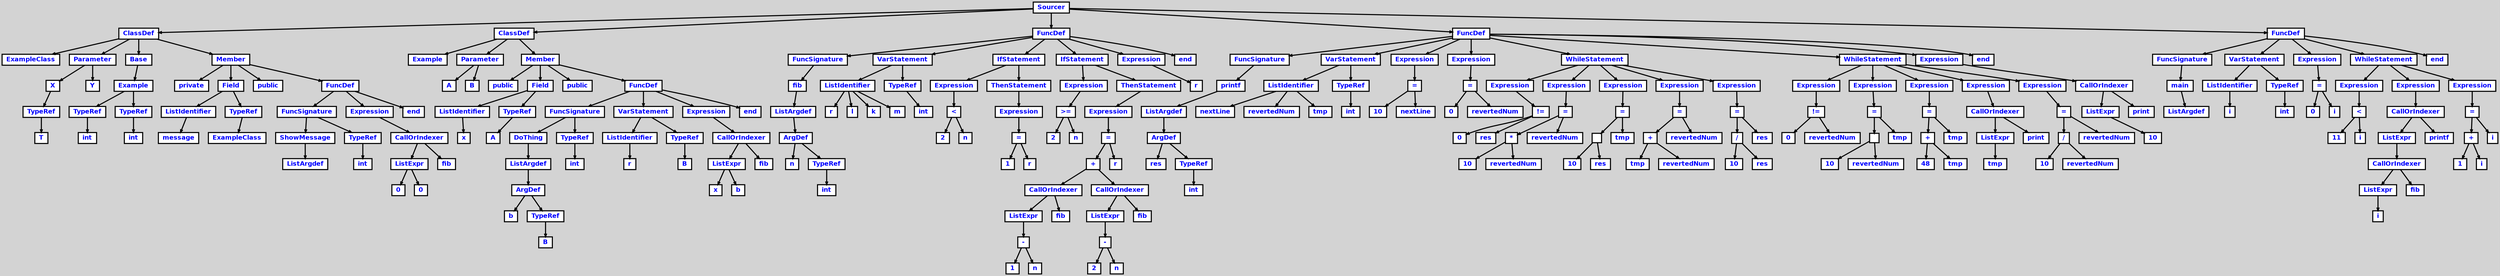 digraph {

	ordering=out;
	ranksep=.4;
	bgcolor="lightgrey";  node [shape=box, fixedsize=false, fontsize=12, fontname="Helvetica-bold", fontcolor="blue"
	width=.25, height=.25, color="black", fillcolor="white", style="filled, solid, bold"];

	edge [arrowsize=.5, color="black", style="bold"]

	n0000119C2B2CD770[label="Sourcer"]
	n0000119C2B2A5A08[label="ClassDef"]
	n0000119C2B2A58D0[label="ExampleClass"]
	n0000119C2B2A5C78[label="Parameter"]
	n0000119C2B2A1E50[label="X"]
	n0000119C2B2A1D18[label="TypeRef"]
	n0000119C2B2A1BE0[label="T"]
	n0000119C2B2A1F88[label="Y"]
	n0000119C2B2A5DB0[label="Base"]
	n0000119C2B2A5EE8[label="Example"]
	n0000119C2B2A21F8[label="TypeRef"]
	n0000119C2B2A1AA8[label="int"]
	n0000119C2B2A2468[label="TypeRef"]
	n0000119C2B2A20C0[label="int"]
	n0000119C2B2A6020[label="Member"]
	n0000119C2B2A25A0[label="private"]
	n0000119C2B2A2CF0[label="Field"]
	n0000119C2B2A2810[label="ListIdentifier"]
	n0000119C2B2A26D8[label="message"]
	n0000119C2B2A2BB8[label="TypeRef"]
	n0000119C2B2A2A80[label="ExampleClass"]
	n0000119C2B2A2E28[label="public"]
	n0000119C2B2A53F0[label="FuncDef"]
	n0000119C2B2A3440[label="FuncSignature"]
	n0000119C2B2A3578[label="ShowMessage"]
	n0000119C2B2A3098[label="ListArgdef"]
	n0000119C2B2A3308[label="TypeRef"]
	n0000119C2B2A2F60[label="int"]
	n0000119C2B2A5660[label="Expression"]
	n0000119C2B2A5798[label="CallOrIndexer"]
	n0000119C2B2A4F10[label="ListExpr"]
	n0000119C2B2A47C0[label="0"]
	n0000119C2B2A4B68[label="0"]
	n0000119C2B2A4688[label="fib"]
	n0000119C2B2A42E0[label="end"]
	n0000119C2B2AA328[label="ClassDef"]
	n0000119C2B2AA1F0[label="Example"]
	n0000119C2B2AA598[label="Parameter"]
	n0000119C2B2A6158[label="A"]
	n0000119C2B2A6290[label="B"]
	n0000119C2B2AA6D0[label="Member"]
	n0000119C2B2A63C8[label="public"]
	n0000119C2B2A6B18[label="Field"]
	n0000119C2B2A6638[label="ListIdentifier"]
	n0000119C2B2A6500[label="x"]
	n0000119C2B2A69E0[label="TypeRef"]
	n0000119C2B2A68A8[label="A"]
	n0000119C2B2A6C50[label="public"]
	n0000119C2B2A9D10[label="FuncDef"]
	n0000119C2B2A7748[label="FuncSignature"]
	n0000119C2B2A7880[label="DoThing"]
	n0000119C2B2A73A0[label="ListArgdef"]
	n0000119C2B2A7130[label="ArgDef"]
	n0000119C2B2A6D88[label="b"]
	n0000119C2B2A6FF8[label="TypeRef"]
	n0000119C2B2A6EC0[label="B"]
	n0000119C2B2A7610[label="TypeRef"]
	n0000119C2B2A7268[label="int"]
	n0000119C2B2A7D60[label="VarStatement"]
	n0000119C2B2A7AF0[label="ListIdentifier"]
	n0000119C2B2A79B8[label="r"]
	n0000119C2B2A7FD0[label="TypeRef"]
	n0000119C2B2A7E98[label="B"]
	n0000119C2B2A9F80[label="Expression"]
	n0000119C2B2AA0B8[label="CallOrIndexer"]
	n0000119C2B2A9830[label="ListExpr"]
	n0000119C2B2A90E0[label="x"]
	n0000119C2B2A9488[label="b"]
	n0000119C2B2A8FA8[label="fib"]
	n0000119C2B2A8C00[label="end"]
	n0000119C2B2B3DF0[label="FuncDef"]
	n0000119C2B2AAE20[label="FuncSignature"]
	n0000119C2B2AAF58[label="fib"]
	n0000119C2B2AACE8[label="ListArgdef"]
	n0000119C2B2AAA78[label="ArgDef"]
	n0000119C2B2AA808[label="n"]
	n0000119C2B2AA940[label="TypeRef"]
	n0000119C2B2AA460[label="int"]
	n0000119C2B2AB918[label="VarStatement"]
	n0000119C2B2AB1C8[label="ListIdentifier"]
	n0000119C2B2AB090[label="r"]
	n0000119C2B2AB300[label="l"]
	n0000119C2B2AB438[label="k"]
	n0000119C2B2AB570[label="m"]
	n0000119C2B2ABA50[label="TypeRef"]
	n0000119C2B2AB7E0[label="int"]
	n0000119C2B2AD2B0[label="IfStatement"]
	n0000119C2B2AD8C8[label="Expression"]
	n0000119C2B2AC680[label="<"]
	n0000119C2B2AC8F0[label="2"]
	n0000119C2B2ABDF8[label="n"]
	n0000119C2B2ADB38[label="ThenStatement"]
	n0000119C2B2AD520[label="Expression"]
	n0000119C2B2ADA00[label="="]
	n0000119C2B2AD658[label="1"]
	n0000119C2B2ACDD0[label="r"]
	n0000119C2B2B1480[label="IfStatement"]
	n0000119C2B2B21E8[label="Expression"]
	n0000119C2B2AE768[label=">="]
	n0000119C2B2AE9D8[label="2"]
	n0000119C2B2ADEE0[label="n"]
	n0000119C2B2B3568[label="ThenStatement"]
	n0000119C2B2B15B8[label="Expression"]
	n0000119C2B2B2320[label="="]
	n0000119C2B2B2590[label="+"]
	n0000119C2B2B3910[label="CallOrIndexer"]
	n0000119C2B2B2E18[label="ListExpr"]
	n0000119C2B2B2CE0[label="-"]
	n0000119C2B2B2F50[label="1"]
	n0000119C2B2B2A70[label="n"]
	n0000119C2B2B2938[label="fib"]
	n0000119C2B2B2458[label="CallOrIndexer"]
	n0000119C2B2B1E40[label="ListExpr"]
	n0000119C2B2B1D08[label="-"]
	n0000119C2B2B1F78[label="2"]
	n0000119C2B2B1A98[label="n"]
	n0000119C2B2B1960[label="fib"]
	n0000119C2B2AEEB8[label="r"]
	n0000119C2B2B3F28[label="Expression"]
	n0000119C2B2B3B80[label="r"]
	n0000119C2B2B3A48[label="end"]
	n0000119C2B2C63A8[label="FuncDef"]
	n0000119C2B2B47B0[label="FuncSignature"]
	n0000119C2B2B48E8[label="printf"]
	n0000119C2B2B4678[label="ListArgdef"]
	n0000119C2B2B4408[label="ArgDef"]
	n0000119C2B2B4198[label="res"]
	n0000119C2B2B42D0[label="TypeRef"]
	n0000119C2B2B4060[label="int"]
	n0000119C2B2B5170[label="VarStatement"]
	n0000119C2B2B4B58[label="ListIdentifier"]
	n0000119C2B2B4A20[label="nextLine"]
	n0000119C2B2B4C90[label="revertedNum"]
	n0000119C2B2B4DC8[label="tmp"]
	n0000119C2B2B52A8[label="TypeRef"]
	n0000119C2B2B5038[label="int"]
	n0000119C2B2B5DA0[label="Expression"]
	n0000119C2B2B6280[label="="]
	n0000119C2B2B5ED8[label="10"]
	n0000119C2B2B5650[label="nextLine"]
	n0000119C2B2B6C40[label="Expression"]
	n0000119C2B2B7120[label="="]
	n0000119C2B2B6D78[label="0"]
	n0000119C2B2B64F0[label="revertedNum"]
	n0000119C2B2BD3D8[label="WhileStatement"]
	n0000119C2B2BD648[label="Expression"]
	n0000119C2B2B7C18[label="!="]
	n0000119C2B2B7E88[label="0"]
	n0000119C2B2B7390[label="res"]
	n0000119C2B2B8F98[label="Expression"]
	n0000119C2B2B95B0[label="="]
	n0000119C2B2B9478[label="*"]
	n0000119C2B2B96E8[label="10"]
	n0000119C2B2B9208[label="revertedNum"]
	n0000119C2B2B8368[label="revertedNum"]
	n0000119C2B2BA6C0[label="Expression"]
	n0000119C2B2BACD8[label="="]
	n0000119C2B2BABA0[label=""]
	n0000119C2B2BAE10[label="10"]
	n0000119C2B2BA930[label="res"]
	n0000119C2B2B9A90[label="tmp"]
	n0000119C2B2BBDE8[label="Expression"]
	n0000119C2B2BC400[label="="]
	n0000119C2B2BC2C8[label="+"]
	n0000119C2B2BC538[label="tmp"]
	n0000119C2B2BC058[label="revertedNum"]
	n0000119C2B2BB1B8[label="revertedNum"]
	n0000119C2B2BD510[label="Expression"]
	n0000119C2B2BDB28[label="="]
	n0000119C2B2BD9F0[label="/"]
	n0000119C2B2BDC60[label="10"]
	n0000119C2B2BD780[label="res"]
	n0000119C2B2BC8E0[label="res"]
	n0000119C2B2C43F8[label="WhileStatement"]
	n0000119C2B2C4668[label="Expression"]
	n0000119C2B2BE9C8[label="!="]
	n0000119C2B2BEC38[label="0"]
	n0000119C2B2BE140[label="revertedNum"]
	n0000119C2B2BFD48[label="Expression"]
	n0000119C2B2C0360[label="="]
	n0000119C2B2C0228[label=""]
	n0000119C2B2C0498[label="10"]
	n0000119C2B2BFFB8[label="revertedNum"]
	n0000119C2B2BF118[label="tmp"]
	n0000119C2B2C1470[label="Expression"]
	n0000119C2B2C1A88[label="="]
	n0000119C2B2C1950[label="+"]
	n0000119C2B2C1BC0[label="48"]
	n0000119C2B2C16E0[label="tmp"]
	n0000119C2B2C0840[label="tmp"]
	n0000119C2B2C3420[label="Expression"]
	n0000119C2B2C3558[label="CallOrIndexer"]
	n0000119C2B2C2CD0[label="ListExpr"]
	n0000119C2B2C2928[label="tmp"]
	n0000119C2B2C27F0[label="print"]
	n0000119C2B2C4530[label="Expression"]
	n0000119C2B2C4B48[label="="]
	n0000119C2B2C4A10[label="/"]
	n0000119C2B2C4C80[label="10"]
	n0000119C2B2C47A0[label="revertedNum"]
	n0000119C2B2C3900[label="revertedNum"]
	n0000119C2B2C6618[label="Expression"]
	n0000119C2B2C6750[label="CallOrIndexer"]
	n0000119C2B2C5EC8[label="ListExpr"]
	n0000119C2B2C5B20[label="10"]
	n0000119C2B2C59E8[label="print"]
	n0000119C2B2C5640[label="end"]
	n0000119C2B2CBF10[label="FuncDef"]
	n0000119C2B2C6AF8[label="FuncSignature"]
	n0000119C2B2C6C30[label="main"]
	n0000119C2B2C69C0[label="ListArgdef"]
	n0000119C2B2C7248[label="VarStatement"]
	n0000119C2B2C6EA0[label="ListIdentifier"]
	n0000119C2B2C6D68[label="i"]
	n0000119C2B2C7380[label="TypeRef"]
	n0000119C2B2C7110[label="int"]
	n0000119C2B2C7E78[label="Expression"]
	n0000119C2B2C8358[label="="]
	n0000119C2B2C7FB0[label="0"]
	n0000119C2B2C7728[label="i"]
	n0000119C2B2CCC78[label="WhileStatement"]
	n0000119C2B2CCEE8[label="Expression"]
	n0000119C2B2C8E50[label="<"]
	n0000119C2B2C90C0[label="11"]
	n0000119C2B2C85C8[label="i"]
	n0000119C2B2CBCA0[label="Expression"]
	n0000119C2B2CBDD8[label="CallOrIndexer"]
	n0000119C2B2CB418[label="ListExpr"]
	n0000119C2B2CB550[label="CallOrIndexer"]
	n0000119C2B2CACC8[label="ListExpr"]
	n0000119C2B2CA920[label="i"]
	n0000119C2B2CA7E8[label="fib"]
	n0000119C2B2CA578[label="printf"]
	n0000119C2B2CCDB0[label="Expression"]
	n0000119C2B2CD3C8[label="="]
	n0000119C2B2CD290[label="+"]
	n0000119C2B2CD500[label="1"]
	n0000119C2B2CD020[label="i"]
	n0000119C2B2CC180[label="i"]
	n0000119C2B2C8220[label="end"]

		n0000119C2B2CD770 -> n0000119C2B2A5A08		// Sourcer -> ClassDef
		n0000119C2B2A5A08 -> n0000119C2B2A58D0		// ClassDef -> ExampleClass
		n0000119C2B2A5A08 -> n0000119C2B2A5C78		// ClassDef -> Parameter
		n0000119C2B2A5C78 -> n0000119C2B2A1E50		// Parameter -> X
		n0000119C2B2A1E50 -> n0000119C2B2A1D18		// X -> TypeRef
		n0000119C2B2A1D18 -> n0000119C2B2A1BE0		// TypeRef -> T
		n0000119C2B2A5C78 -> n0000119C2B2A1F88		// Parameter -> Y
		n0000119C2B2A5A08 -> n0000119C2B2A5DB0		// ClassDef -> Base
		n0000119C2B2A5DB0 -> n0000119C2B2A5EE8		// Base -> Example
		n0000119C2B2A5EE8 -> n0000119C2B2A21F8		// Example -> TypeRef
		n0000119C2B2A21F8 -> n0000119C2B2A1AA8		// TypeRef -> int
		n0000119C2B2A5EE8 -> n0000119C2B2A2468		// Example -> TypeRef
		n0000119C2B2A2468 -> n0000119C2B2A20C0		// TypeRef -> int
		n0000119C2B2A5A08 -> n0000119C2B2A6020		// ClassDef -> Member
		n0000119C2B2A6020 -> n0000119C2B2A25A0		// Member -> private
		n0000119C2B2A6020 -> n0000119C2B2A2CF0		// Member -> Field
		n0000119C2B2A2CF0 -> n0000119C2B2A2810		// Field -> ListIdentifier
		n0000119C2B2A2810 -> n0000119C2B2A26D8		// ListIdentifier -> message
		n0000119C2B2A2CF0 -> n0000119C2B2A2BB8		// Field -> TypeRef
		n0000119C2B2A2BB8 -> n0000119C2B2A2A80		// TypeRef -> ExampleClass
		n0000119C2B2A6020 -> n0000119C2B2A2E28		// Member -> public
		n0000119C2B2A6020 -> n0000119C2B2A53F0		// Member -> FuncDef
		n0000119C2B2A53F0 -> n0000119C2B2A3440		// FuncDef -> FuncSignature
		n0000119C2B2A3440 -> n0000119C2B2A3578		// FuncSignature -> ShowMessage
		n0000119C2B2A3578 -> n0000119C2B2A3098		// ShowMessage -> ListArgdef
		n0000119C2B2A3440 -> n0000119C2B2A3308		// FuncSignature -> TypeRef
		n0000119C2B2A3308 -> n0000119C2B2A2F60		// TypeRef -> int
		n0000119C2B2A53F0 -> n0000119C2B2A5660		// FuncDef -> Expression
		n0000119C2B2A5660 -> n0000119C2B2A5798		// Expression -> CallOrIndexer
		n0000119C2B2A5798 -> n0000119C2B2A4F10		// CallOrIndexer -> ListExpr
		n0000119C2B2A4F10 -> n0000119C2B2A47C0		// ListExpr -> 0
		n0000119C2B2A4F10 -> n0000119C2B2A4B68		// ListExpr -> 0
		n0000119C2B2A5798 -> n0000119C2B2A4688		// CallOrIndexer -> fib
		n0000119C2B2A53F0 -> n0000119C2B2A42E0		// FuncDef -> end
		n0000119C2B2CD770 -> n0000119C2B2AA328		// Sourcer -> ClassDef
		n0000119C2B2AA328 -> n0000119C2B2AA1F0		// ClassDef -> Example
		n0000119C2B2AA328 -> n0000119C2B2AA598		// ClassDef -> Parameter
		n0000119C2B2AA598 -> n0000119C2B2A6158		// Parameter -> A
		n0000119C2B2AA598 -> n0000119C2B2A6290		// Parameter -> B
		n0000119C2B2AA328 -> n0000119C2B2AA6D0		// ClassDef -> Member
		n0000119C2B2AA6D0 -> n0000119C2B2A63C8		// Member -> public
		n0000119C2B2AA6D0 -> n0000119C2B2A6B18		// Member -> Field
		n0000119C2B2A6B18 -> n0000119C2B2A6638		// Field -> ListIdentifier
		n0000119C2B2A6638 -> n0000119C2B2A6500		// ListIdentifier -> x
		n0000119C2B2A6B18 -> n0000119C2B2A69E0		// Field -> TypeRef
		n0000119C2B2A69E0 -> n0000119C2B2A68A8		// TypeRef -> A
		n0000119C2B2AA6D0 -> n0000119C2B2A6C50		// Member -> public
		n0000119C2B2AA6D0 -> n0000119C2B2A9D10		// Member -> FuncDef
		n0000119C2B2A9D10 -> n0000119C2B2A7748		// FuncDef -> FuncSignature
		n0000119C2B2A7748 -> n0000119C2B2A7880		// FuncSignature -> DoThing
		n0000119C2B2A7880 -> n0000119C2B2A73A0		// DoThing -> ListArgdef
		n0000119C2B2A73A0 -> n0000119C2B2A7130		// ListArgdef -> ArgDef
		n0000119C2B2A7130 -> n0000119C2B2A6D88		// ArgDef -> b
		n0000119C2B2A7130 -> n0000119C2B2A6FF8		// ArgDef -> TypeRef
		n0000119C2B2A6FF8 -> n0000119C2B2A6EC0		// TypeRef -> B
		n0000119C2B2A7748 -> n0000119C2B2A7610		// FuncSignature -> TypeRef
		n0000119C2B2A7610 -> n0000119C2B2A7268		// TypeRef -> int
		n0000119C2B2A9D10 -> n0000119C2B2A7D60		// FuncDef -> VarStatement
		n0000119C2B2A7D60 -> n0000119C2B2A7AF0		// VarStatement -> ListIdentifier
		n0000119C2B2A7AF0 -> n0000119C2B2A79B8		// ListIdentifier -> r
		n0000119C2B2A7D60 -> n0000119C2B2A7FD0		// VarStatement -> TypeRef
		n0000119C2B2A7FD0 -> n0000119C2B2A7E98		// TypeRef -> B
		n0000119C2B2A9D10 -> n0000119C2B2A9F80		// FuncDef -> Expression
		n0000119C2B2A9F80 -> n0000119C2B2AA0B8		// Expression -> CallOrIndexer
		n0000119C2B2AA0B8 -> n0000119C2B2A9830		// CallOrIndexer -> ListExpr
		n0000119C2B2A9830 -> n0000119C2B2A90E0		// ListExpr -> x
		n0000119C2B2A9830 -> n0000119C2B2A9488		// ListExpr -> b
		n0000119C2B2AA0B8 -> n0000119C2B2A8FA8		// CallOrIndexer -> fib
		n0000119C2B2A9D10 -> n0000119C2B2A8C00		// FuncDef -> end
		n0000119C2B2CD770 -> n0000119C2B2B3DF0		// Sourcer -> FuncDef
		n0000119C2B2B3DF0 -> n0000119C2B2AAE20		// FuncDef -> FuncSignature
		n0000119C2B2AAE20 -> n0000119C2B2AAF58		// FuncSignature -> fib
		n0000119C2B2AAF58 -> n0000119C2B2AACE8		// fib -> ListArgdef
		n0000119C2B2AACE8 -> n0000119C2B2AAA78		// ListArgdef -> ArgDef
		n0000119C2B2AAA78 -> n0000119C2B2AA808		// ArgDef -> n
		n0000119C2B2AAA78 -> n0000119C2B2AA940		// ArgDef -> TypeRef
		n0000119C2B2AA940 -> n0000119C2B2AA460		// TypeRef -> int
		n0000119C2B2B3DF0 -> n0000119C2B2AB918		// FuncDef -> VarStatement
		n0000119C2B2AB918 -> n0000119C2B2AB1C8		// VarStatement -> ListIdentifier
		n0000119C2B2AB1C8 -> n0000119C2B2AB090		// ListIdentifier -> r
		n0000119C2B2AB1C8 -> n0000119C2B2AB300		// ListIdentifier -> l
		n0000119C2B2AB1C8 -> n0000119C2B2AB438		// ListIdentifier -> k
		n0000119C2B2AB1C8 -> n0000119C2B2AB570		// ListIdentifier -> m
		n0000119C2B2AB918 -> n0000119C2B2ABA50		// VarStatement -> TypeRef
		n0000119C2B2ABA50 -> n0000119C2B2AB7E0		// TypeRef -> int
		n0000119C2B2B3DF0 -> n0000119C2B2AD2B0		// FuncDef -> IfStatement
		n0000119C2B2AD2B0 -> n0000119C2B2AD8C8		// IfStatement -> Expression
		n0000119C2B2AD8C8 -> n0000119C2B2AC680		// Expression -> <
		n0000119C2B2AC680 -> n0000119C2B2AC8F0		// < -> 2
		n0000119C2B2AC680 -> n0000119C2B2ABDF8		// < -> n
		n0000119C2B2AD2B0 -> n0000119C2B2ADB38		// IfStatement -> ThenStatement
		n0000119C2B2ADB38 -> n0000119C2B2AD520		// ThenStatement -> Expression
		n0000119C2B2AD520 -> n0000119C2B2ADA00		// Expression -> =
		n0000119C2B2ADA00 -> n0000119C2B2AD658		// = -> 1
		n0000119C2B2ADA00 -> n0000119C2B2ACDD0		// = -> r
		n0000119C2B2B3DF0 -> n0000119C2B2B1480		// FuncDef -> IfStatement
		n0000119C2B2B1480 -> n0000119C2B2B21E8		// IfStatement -> Expression
		n0000119C2B2B21E8 -> n0000119C2B2AE768		// Expression -> >=
		n0000119C2B2AE768 -> n0000119C2B2AE9D8		// >= -> 2
		n0000119C2B2AE768 -> n0000119C2B2ADEE0		// >= -> n
		n0000119C2B2B1480 -> n0000119C2B2B3568		// IfStatement -> ThenStatement
		n0000119C2B2B3568 -> n0000119C2B2B15B8		// ThenStatement -> Expression
		n0000119C2B2B15B8 -> n0000119C2B2B2320		// Expression -> =
		n0000119C2B2B2320 -> n0000119C2B2B2590		// = -> +
		n0000119C2B2B2590 -> n0000119C2B2B3910		// + -> CallOrIndexer
		n0000119C2B2B3910 -> n0000119C2B2B2E18		// CallOrIndexer -> ListExpr
		n0000119C2B2B2E18 -> n0000119C2B2B2CE0		// ListExpr -> -
		n0000119C2B2B2CE0 -> n0000119C2B2B2F50		// - -> 1
		n0000119C2B2B2CE0 -> n0000119C2B2B2A70		// - -> n
		n0000119C2B2B3910 -> n0000119C2B2B2938		// CallOrIndexer -> fib
		n0000119C2B2B2590 -> n0000119C2B2B2458		// + -> CallOrIndexer
		n0000119C2B2B2458 -> n0000119C2B2B1E40		// CallOrIndexer -> ListExpr
		n0000119C2B2B1E40 -> n0000119C2B2B1D08		// ListExpr -> -
		n0000119C2B2B1D08 -> n0000119C2B2B1F78		// - -> 2
		n0000119C2B2B1D08 -> n0000119C2B2B1A98		// - -> n
		n0000119C2B2B2458 -> n0000119C2B2B1960		// CallOrIndexer -> fib
		n0000119C2B2B2320 -> n0000119C2B2AEEB8		// = -> r
		n0000119C2B2B3DF0 -> n0000119C2B2B3F28		// FuncDef -> Expression
		n0000119C2B2B3F28 -> n0000119C2B2B3B80		// Expression -> r
		n0000119C2B2B3DF0 -> n0000119C2B2B3A48		// FuncDef -> end
		n0000119C2B2CD770 -> n0000119C2B2C63A8		// Sourcer -> FuncDef
		n0000119C2B2C63A8 -> n0000119C2B2B47B0		// FuncDef -> FuncSignature
		n0000119C2B2B47B0 -> n0000119C2B2B48E8		// FuncSignature -> printf
		n0000119C2B2B48E8 -> n0000119C2B2B4678		// printf -> ListArgdef
		n0000119C2B2B4678 -> n0000119C2B2B4408		// ListArgdef -> ArgDef
		n0000119C2B2B4408 -> n0000119C2B2B4198		// ArgDef -> res
		n0000119C2B2B4408 -> n0000119C2B2B42D0		// ArgDef -> TypeRef
		n0000119C2B2B42D0 -> n0000119C2B2B4060		// TypeRef -> int
		n0000119C2B2C63A8 -> n0000119C2B2B5170		// FuncDef -> VarStatement
		n0000119C2B2B5170 -> n0000119C2B2B4B58		// VarStatement -> ListIdentifier
		n0000119C2B2B4B58 -> n0000119C2B2B4A20		// ListIdentifier -> nextLine
		n0000119C2B2B4B58 -> n0000119C2B2B4C90		// ListIdentifier -> revertedNum
		n0000119C2B2B4B58 -> n0000119C2B2B4DC8		// ListIdentifier -> tmp
		n0000119C2B2B5170 -> n0000119C2B2B52A8		// VarStatement -> TypeRef
		n0000119C2B2B52A8 -> n0000119C2B2B5038		// TypeRef -> int
		n0000119C2B2C63A8 -> n0000119C2B2B5DA0		// FuncDef -> Expression
		n0000119C2B2B5DA0 -> n0000119C2B2B6280		// Expression -> =
		n0000119C2B2B6280 -> n0000119C2B2B5ED8		// = -> 10
		n0000119C2B2B6280 -> n0000119C2B2B5650		// = -> nextLine
		n0000119C2B2C63A8 -> n0000119C2B2B6C40		// FuncDef -> Expression
		n0000119C2B2B6C40 -> n0000119C2B2B7120		// Expression -> =
		n0000119C2B2B7120 -> n0000119C2B2B6D78		// = -> 0
		n0000119C2B2B7120 -> n0000119C2B2B64F0		// = -> revertedNum
		n0000119C2B2C63A8 -> n0000119C2B2BD3D8		// FuncDef -> WhileStatement
		n0000119C2B2BD3D8 -> n0000119C2B2BD648		// WhileStatement -> Expression
		n0000119C2B2BD648 -> n0000119C2B2B7C18		// Expression -> !=
		n0000119C2B2B7C18 -> n0000119C2B2B7E88		// != -> 0
		n0000119C2B2B7C18 -> n0000119C2B2B7390		// != -> res
		n0000119C2B2BD3D8 -> n0000119C2B2B8F98		// WhileStatement -> Expression
		n0000119C2B2B8F98 -> n0000119C2B2B95B0		// Expression -> =
		n0000119C2B2B95B0 -> n0000119C2B2B9478		// = -> *
		n0000119C2B2B9478 -> n0000119C2B2B96E8		// * -> 10
		n0000119C2B2B9478 -> n0000119C2B2B9208		// * -> revertedNum
		n0000119C2B2B95B0 -> n0000119C2B2B8368		// = -> revertedNum
		n0000119C2B2BD3D8 -> n0000119C2B2BA6C0		// WhileStatement -> Expression
		n0000119C2B2BA6C0 -> n0000119C2B2BACD8		// Expression -> =
		n0000119C2B2BACD8 -> n0000119C2B2BABA0		// = -> 
		n0000119C2B2BABA0 -> n0000119C2B2BAE10		// > 10
		n0000119C2B2BABA0 -> n0000119C2B2BA930		// > res
		n0000119C2B2BACD8 -> n0000119C2B2B9A90		// = -> tmp
		n0000119C2B2BD3D8 -> n0000119C2B2BBDE8		// WhileStatement -> Expression
		n0000119C2B2BBDE8 -> n0000119C2B2BC400		// Expression -> =
		n0000119C2B2BC400 -> n0000119C2B2BC2C8		// = -> +
		n0000119C2B2BC2C8 -> n0000119C2B2BC538		// + -> tmp
		n0000119C2B2BC2C8 -> n0000119C2B2BC058		// + -> revertedNum
		n0000119C2B2BC400 -> n0000119C2B2BB1B8		// = -> revertedNum
		n0000119C2B2BD3D8 -> n0000119C2B2BD510		// WhileStatement -> Expression
		n0000119C2B2BD510 -> n0000119C2B2BDB28		// Expression -> =
		n0000119C2B2BDB28 -> n0000119C2B2BD9F0		// = -> /
		n0000119C2B2BD9F0 -> n0000119C2B2BDC60		// / -> 10
		n0000119C2B2BD9F0 -> n0000119C2B2BD780		// / -> res
		n0000119C2B2BDB28 -> n0000119C2B2BC8E0		// = -> res
		n0000119C2B2C63A8 -> n0000119C2B2C43F8		// FuncDef -> WhileStatement
		n0000119C2B2C43F8 -> n0000119C2B2C4668		// WhileStatement -> Expression
		n0000119C2B2C4668 -> n0000119C2B2BE9C8		// Expression -> !=
		n0000119C2B2BE9C8 -> n0000119C2B2BEC38		// != -> 0
		n0000119C2B2BE9C8 -> n0000119C2B2BE140		// != -> revertedNum
		n0000119C2B2C43F8 -> n0000119C2B2BFD48		// WhileStatement -> Expression
		n0000119C2B2BFD48 -> n0000119C2B2C0360		// Expression -> =
		n0000119C2B2C0360 -> n0000119C2B2C0228		// = -> 
		n0000119C2B2C0228 -> n0000119C2B2C0498		// > 10
		n0000119C2B2C0228 -> n0000119C2B2BFFB8		// > revertedNum
		n0000119C2B2C0360 -> n0000119C2B2BF118		// = -> tmp
		n0000119C2B2C43F8 -> n0000119C2B2C1470		// WhileStatement -> Expression
		n0000119C2B2C1470 -> n0000119C2B2C1A88		// Expression -> =
		n0000119C2B2C1A88 -> n0000119C2B2C1950		// = -> +
		n0000119C2B2C1950 -> n0000119C2B2C1BC0		// + -> 48
		n0000119C2B2C1950 -> n0000119C2B2C16E0		// + -> tmp
		n0000119C2B2C1A88 -> n0000119C2B2C0840		// = -> tmp
		n0000119C2B2C43F8 -> n0000119C2B2C3420		// WhileStatement -> Expression
		n0000119C2B2C3420 -> n0000119C2B2C3558		// Expression -> CallOrIndexer
		n0000119C2B2C3558 -> n0000119C2B2C2CD0		// CallOrIndexer -> ListExpr
		n0000119C2B2C2CD0 -> n0000119C2B2C2928		// ListExpr -> tmp
		n0000119C2B2C3558 -> n0000119C2B2C27F0		// CallOrIndexer -> print
		n0000119C2B2C43F8 -> n0000119C2B2C4530		// WhileStatement -> Expression
		n0000119C2B2C4530 -> n0000119C2B2C4B48		// Expression -> =
		n0000119C2B2C4B48 -> n0000119C2B2C4A10		// = -> /
		n0000119C2B2C4A10 -> n0000119C2B2C4C80		// / -> 10
		n0000119C2B2C4A10 -> n0000119C2B2C47A0		// / -> revertedNum
		n0000119C2B2C4B48 -> n0000119C2B2C3900		// = -> revertedNum
		n0000119C2B2C63A8 -> n0000119C2B2C6618		// FuncDef -> Expression
		n0000119C2B2C6618 -> n0000119C2B2C6750		// Expression -> CallOrIndexer
		n0000119C2B2C6750 -> n0000119C2B2C5EC8		// CallOrIndexer -> ListExpr
		n0000119C2B2C5EC8 -> n0000119C2B2C5B20		// ListExpr -> 10
		n0000119C2B2C6750 -> n0000119C2B2C59E8		// CallOrIndexer -> print
		n0000119C2B2C63A8 -> n0000119C2B2C5640		// FuncDef -> end
		n0000119C2B2CD770 -> n0000119C2B2CBF10		// Sourcer -> FuncDef
		n0000119C2B2CBF10 -> n0000119C2B2C6AF8		// FuncDef -> FuncSignature
		n0000119C2B2C6AF8 -> n0000119C2B2C6C30		// FuncSignature -> main
		n0000119C2B2C6C30 -> n0000119C2B2C69C0		// main -> ListArgdef
		n0000119C2B2CBF10 -> n0000119C2B2C7248		// FuncDef -> VarStatement
		n0000119C2B2C7248 -> n0000119C2B2C6EA0		// VarStatement -> ListIdentifier
		n0000119C2B2C6EA0 -> n0000119C2B2C6D68		// ListIdentifier -> i
		n0000119C2B2C7248 -> n0000119C2B2C7380		// VarStatement -> TypeRef
		n0000119C2B2C7380 -> n0000119C2B2C7110		// TypeRef -> int
		n0000119C2B2CBF10 -> n0000119C2B2C7E78		// FuncDef -> Expression
		n0000119C2B2C7E78 -> n0000119C2B2C8358		// Expression -> =
		n0000119C2B2C8358 -> n0000119C2B2C7FB0		// = -> 0
		n0000119C2B2C8358 -> n0000119C2B2C7728		// = -> i
		n0000119C2B2CBF10 -> n0000119C2B2CCC78		// FuncDef -> WhileStatement
		n0000119C2B2CCC78 -> n0000119C2B2CCEE8		// WhileStatement -> Expression
		n0000119C2B2CCEE8 -> n0000119C2B2C8E50		// Expression -> <
		n0000119C2B2C8E50 -> n0000119C2B2C90C0		// < -> 11
		n0000119C2B2C8E50 -> n0000119C2B2C85C8		// < -> i
		n0000119C2B2CCC78 -> n0000119C2B2CBCA0		// WhileStatement -> Expression
		n0000119C2B2CBCA0 -> n0000119C2B2CBDD8		// Expression -> CallOrIndexer
		n0000119C2B2CBDD8 -> n0000119C2B2CB418		// CallOrIndexer -> ListExpr
		n0000119C2B2CB418 -> n0000119C2B2CB550		// ListExpr -> CallOrIndexer
		n0000119C2B2CB550 -> n0000119C2B2CACC8		// CallOrIndexer -> ListExpr
		n0000119C2B2CACC8 -> n0000119C2B2CA920		// ListExpr -> i
		n0000119C2B2CB550 -> n0000119C2B2CA7E8		// CallOrIndexer -> fib
		n0000119C2B2CBDD8 -> n0000119C2B2CA578		// CallOrIndexer -> printf
		n0000119C2B2CCC78 -> n0000119C2B2CCDB0		// WhileStatement -> Expression
		n0000119C2B2CCDB0 -> n0000119C2B2CD3C8		// Expression -> =
		n0000119C2B2CD3C8 -> n0000119C2B2CD290		// = -> +
		n0000119C2B2CD290 -> n0000119C2B2CD500		// + -> 1
		n0000119C2B2CD290 -> n0000119C2B2CD020		// + -> i
		n0000119C2B2CD3C8 -> n0000119C2B2CC180		// = -> i
		n0000119C2B2CBF10 -> n0000119C2B2C8220		// FuncDef -> end

}